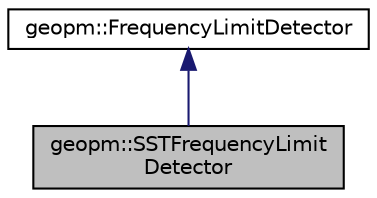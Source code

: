 digraph "geopm::SSTFrequencyLimitDetector"
{
 // LATEX_PDF_SIZE
  edge [fontname="Helvetica",fontsize="10",labelfontname="Helvetica",labelfontsize="10"];
  node [fontname="Helvetica",fontsize="10",shape=record];
  Node1 [label="geopm::SSTFrequencyLimit\lDetector",height=0.2,width=0.4,color="black", fillcolor="grey75", style="filled", fontcolor="black",tooltip=" "];
  Node2 -> Node1 [dir="back",color="midnightblue",fontsize="10",style="solid",fontname="Helvetica"];
  Node2 [label="geopm::FrequencyLimitDetector",height=0.2,width=0.4,color="black", fillcolor="white", style="filled",URL="$classgeopm_1_1_frequency_limit_detector.html",tooltip="Detect maximum achievable frequency limits of CPU cores."];
}
